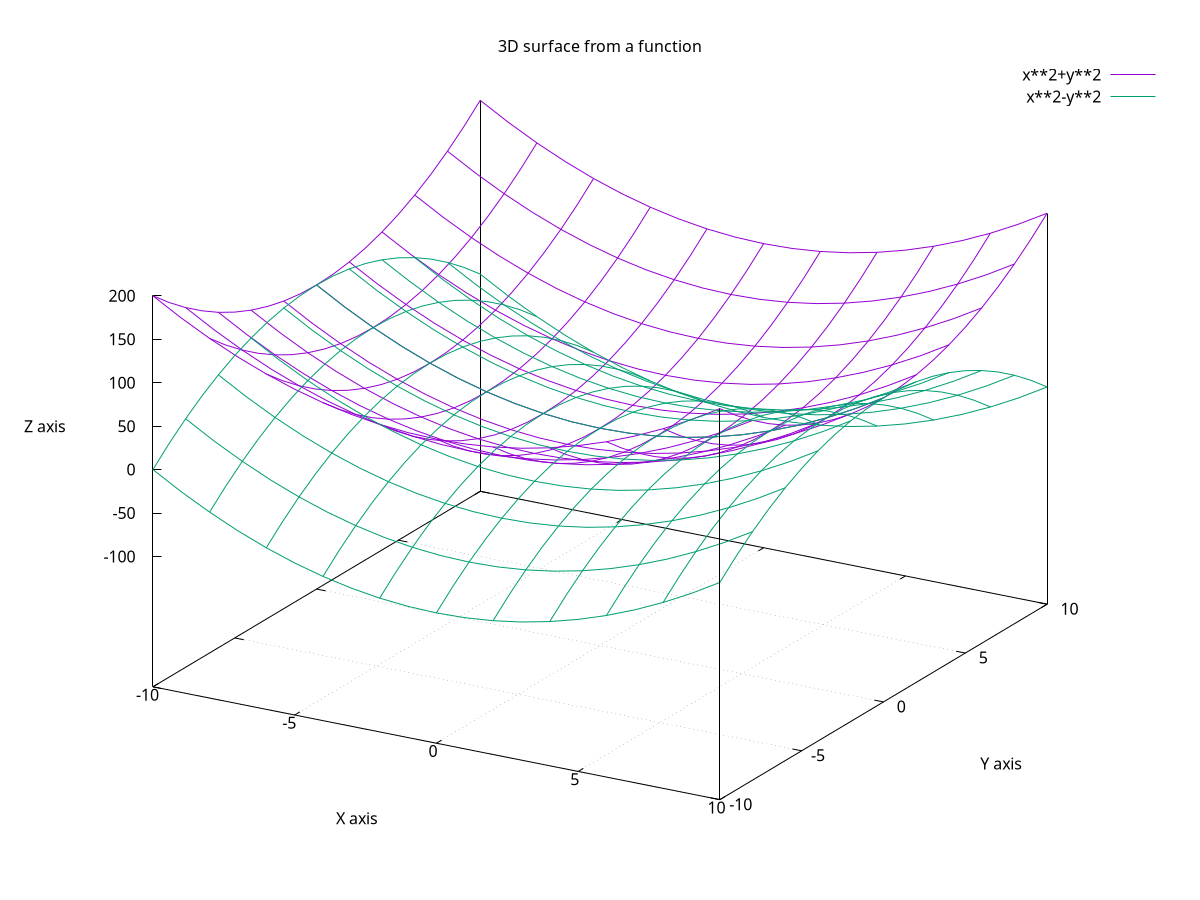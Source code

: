 #!/usr/local/bin/gnuplot -persist
# set terminal pngcairo  transparent enhanced font "arial,10" fontscale 1.0 size 600, 400 
# set output 'surface1.3.png'
set grid nopolar
set grid xtics nomxtics ytics nomytics noztics nomztics nortics nomrtics \
 nox2tics nomx2tics noy2tics nomy2tics nocbtics nomcbtics
set grid layerdefault   lt 0 linecolor 0 linewidth 0.500,  lt 0 linecolor 0 linewidth 0.500
unset parametric
set samples 21, 21
set isosamples 11, 11
set style data lines
set title "3D surface from a function" 
set xlabel "X axis" 
set xlabel  offset character -3, -2, 0 font "" textcolor lt -1 norotate
set xrange [ -10.0000 : 10.0000 ] noreverse nowriteback
set x2range [ * : * ] noreverse writeback
set ylabel "Y axis" 
set ylabel  offset character 3, -2, 0 font "" textcolor lt -1 rotate
set yrange [ -10.0000 : 10.0000 ] noreverse nowriteback
set y2range [ * : * ] noreverse writeback
set zlabel "Z axis" 
set zlabel  offset character -5, 0, 0 font "" textcolor lt -1 norotate
set zrange [ * : * ] noreverse writeback
set cbrange [ * : * ] noreverse writeback
set rrange [ * : * ] noreverse writeback
set colorbox vertical origin screen 0.9, 0.2 size screen 0.05, 0.6 front  noinvert bdefault
NO_ANIMATION = 1
## Last datafile plotted: "$grid"
splot x**2+y**2, x**2-y**2
